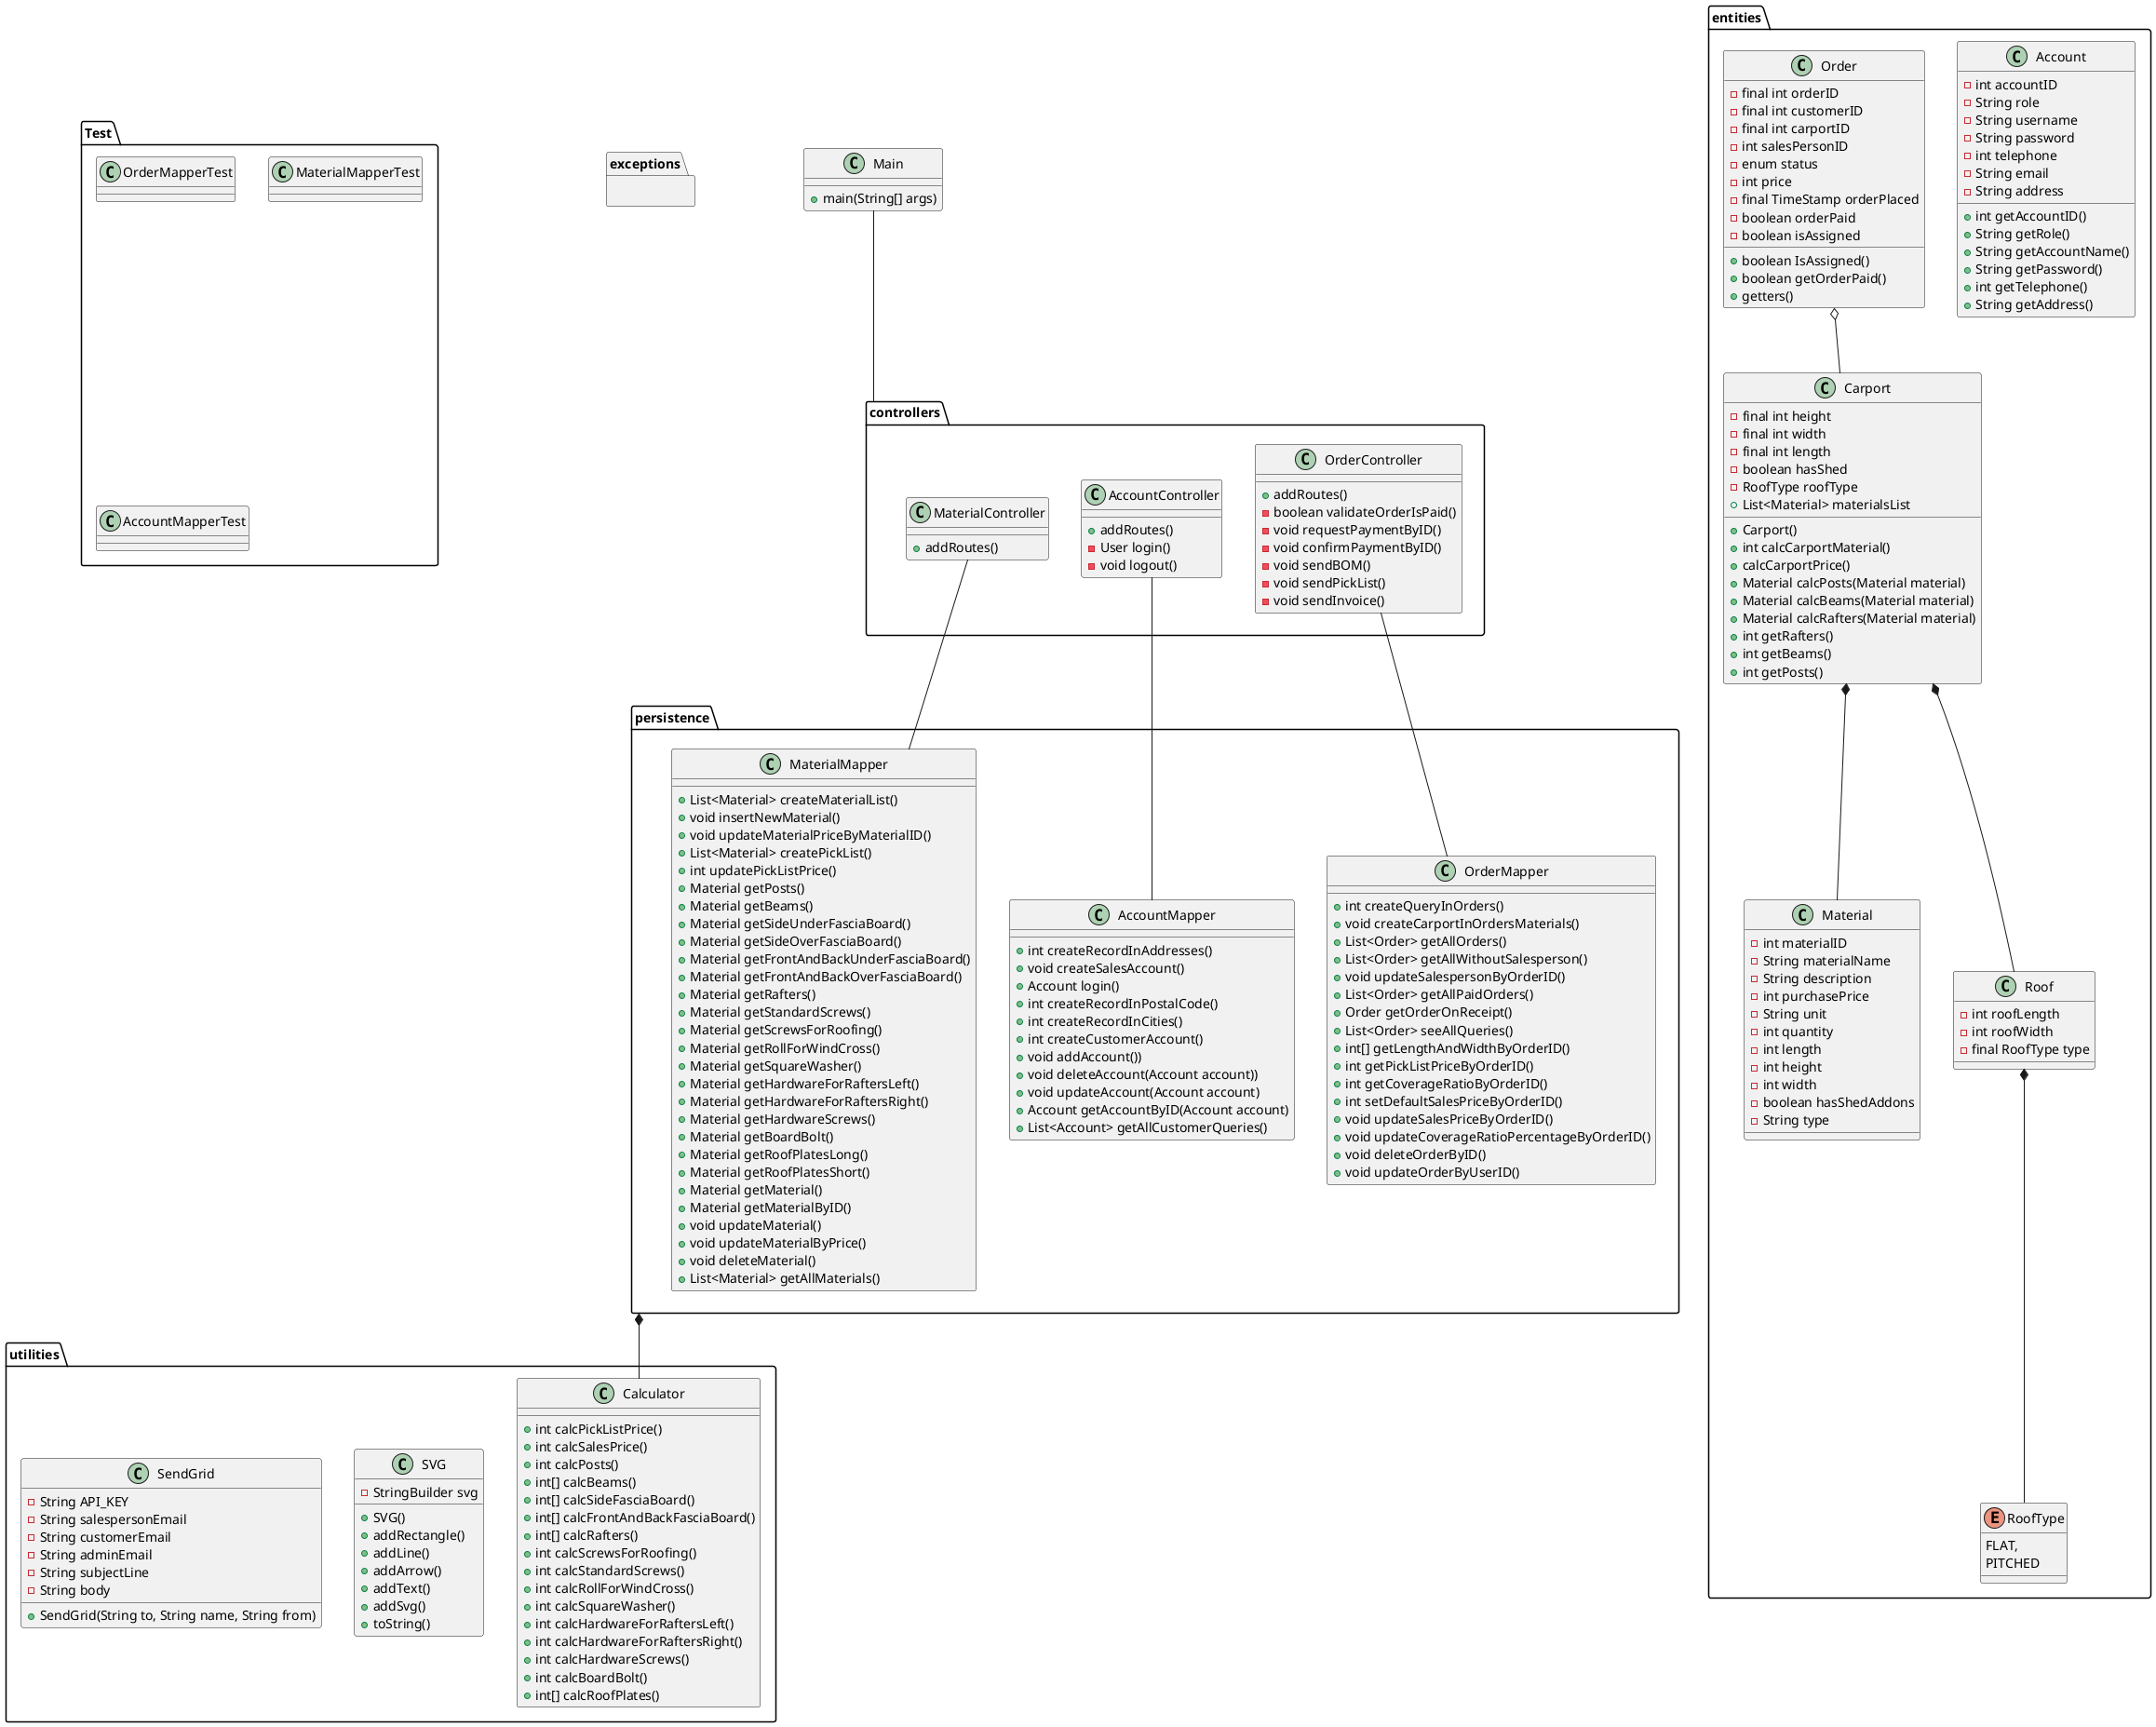 @startuml
'https://plantuml.com/class-diagram


class Main {
+main(String[] args)
}

package utilities {

class Calculator {
+ int calcPickListPrice()
+ int calcSalesPrice()
+ int calcPosts()
+ int[] calcBeams()
+ int[] calcSideFasciaBoard()
+ int[] calcFrontAndBackFasciaBoard()
+ int[] calcRafters()
+ int calcScrewsForRoofing()
+ int calcStandardScrews()
+ int calcRollForWindCross()
+ int calcSquareWasher()
+ int calcHardwareForRaftersLeft()
+ int calcHardwareForRaftersRight()
+ int calcHardwareScrews()
+ int calcBoardBolt()
+ int[] calcRoofPlates()


}
    class SVG {
    - StringBuilder svg
    + SVG()
    + addRectangle()
    + addLine()
    + addArrow()
    + addText()
    + addSvg()
    'Override
    + toString()
    }
    class SendGrid
    {
    - String API_KEY
    - String salespersonEmail
    - String customerEmail
    - String adminEmail
    - String subjectLine
    - String body
    + SendGrid(String to, String name, String from)
    }
}

package controllers {
    class OrderController {
    + addRoutes()
    - boolean validateOrderIsPaid()
    - void requestPaymentByID()
    - void confirmPaymentByID()
    - void sendBOM()
    - void sendPickList()
    - void sendInvoice()
    }

    class AccountController {
    + addRoutes()
    - User login()
    - void logout()

    }
    class MaterialController {
    + addRoutes()
    }
}

package entities {
    class Carport {
    - final int height
    - final int width
    - final int length
    - boolean hasShed
    '- boolean hasShedAddons
    - RoofType roofType
    + Carport()
    + List<Material> materialsList
    'metoden skal eksekvere alle beregningerne heri
    'samlet
    + int calcCarportMaterial()
    'Pris som kunden skal betale
    + calcCarportPrice()
    + Material calcPosts(Material material)
    + Material calcBeams(Material material)
    + Material calcRafters(Material material)
    + int getRafters()
    + int getBeams()
    + int getPosts()
    }
    class Account {
    - int accountID
    - String role
    - String username
    - String password
    - int telephone
    - String email
    - String address
    + int getAccountID()
    + String getRole()
    + String getAccountName()
    + String getPassword()
    + int getTelephone()
    + String getAddress()
    }

    class Order {
    - final int orderID
    - final int customerID
    - final int carportID
    - int salesPersonID
    'public enum orderStatus { PAID,NOT_PAID,ORDER_COMPLETED}
    - enum status
    - int price
    - final TimeStamp orderPlaced
    - boolean orderPaid
    - boolean isAssigned
    + boolean IsAssigned()
    + boolean getOrderPaid()
    + getters()
    }

    class Material {
    - int materialID
    - String materialName
    - String description
    'prisen for Fog at købe materialerne
    - int purchasePrice
    - String unit
    - int quantity
    - int length
    - int height
    - int width
    - boolean hasShedAddons
    - String type
    }
    enum RoofType {
    FLAT,
    PITCHED
    }
    class Roof
    {
    - int roofLength
    - int roofWidth
    - final RoofType type
    }

}

package exceptions {

}

package persistence {
    class OrderMapper {
    + int createQueryInOrders()
    + void createCarportInOrdersMaterials()
    + List<Order> getAllOrders()
    + List<Order> getAllWithoutSalesperson()
    + void updateSalespersonByOrderID()
    + List<Order> getAllPaidOrders()
    + Order getOrderOnReceipt()
    + List<Order> seeAllQueries()
    + int[] getLengthAndWidthByOrderID()
    + int getPickListPriceByOrderID()
    + int getCoverageRatioByOrderID()
    + int setDefaultSalesPriceByOrderID()
    + void updateSalesPriceByOrderID()
    + void updateCoverageRatioPercentageByOrderID()
    + void deleteOrderByID()
    + void updateOrderByUserID()
    }

    class MaterialMapper {
    + List<Material> createMaterialList()
    + void insertNewMaterial()
    + void updateMaterialPriceByMaterialID()
    + List<Material> createPickList()
    + int updatePickListPrice()
    + Material getPosts()
    + Material getBeams()
    + Material getSideUnderFasciaBoard()
    + Material getSideOverFasciaBoard()
    + Material getFrontAndBackUnderFasciaBoard()
    + Material getFrontAndBackOverFasciaBoard()
    + Material getRafters()
    + Material getStandardScrews()
    + Material getScrewsForRoofing()
    + Material getRollForWindCross()
    + Material getSquareWasher()
    + Material getHardwareForRaftersLeft()
    + Material getHardwareForRaftersRight()
    + Material getHardwareScrews()
    + Material getBoardBolt()
    + Material getRoofPlatesLong()
    + Material getRoofPlatesShort()
    + Material getMaterial()
    + Material getMaterialByID()
    + void updateMaterial()
    + void updateMaterialByPrice()
    + void deleteMaterial()
    + List<Material> getAllMaterials()
    }

    class AccountMapper {
    + int createRecordInAddresses()
    + void createSalesAccount()
    + Account login()
    + int createRecordInPostalCode()
    + int createRecordInCities()
    + int createCustomerAccount()
    + void addAccount())
    + void deleteAccount(Account account))
    + void updateAccount(Account account)
    + Account getAccountByID(Account account)
    + List<Account> getAllCustomerQueries()
    }
}

package Test {
    class OrderMapperTest {
    }
    class MaterialMapperTest {
    }
    class AccountMapperTest {
    }
}

Main -- controllers

OrderController -- OrderMapper

MaterialController -- MaterialMapper
AccountController -- AccountMapper

Order o-- Carport
Carport *-- Material
Carport *-- Roof
Roof *-- RoofType

persistence *-- Calculator

@enduml